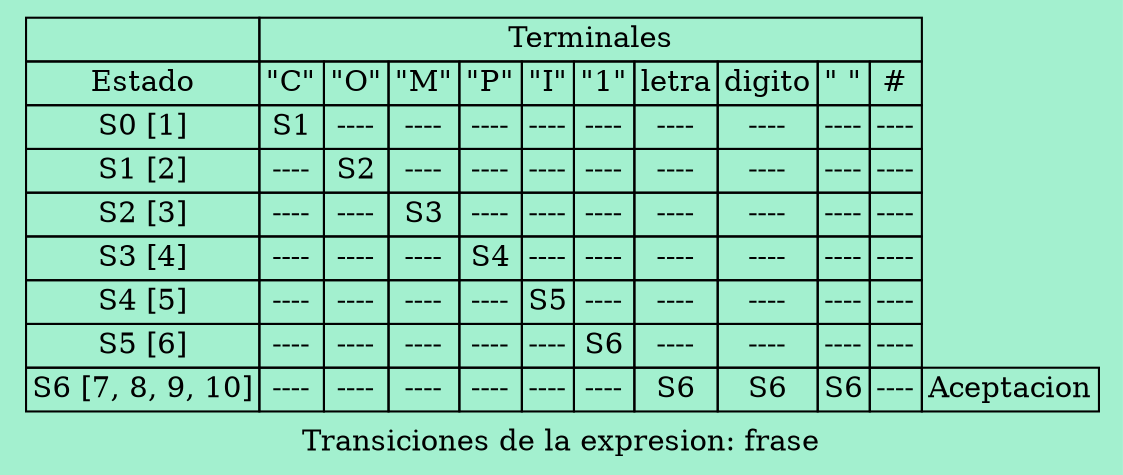 digraph Transiciones{
    rankdir=LR;
    bgcolor = "#A3F0CF"
    node [shape=plaintext];
    edge [arrowhead=empty];
    
    // Encabezado de la tabla
    header [label=
    <
        <table border="0" cellborder="1" cellspacing="0">
            <tr>
                <td></td>
                <td colspan="10">Terminales</td>
            </tr>
            <tr>
                <td>Estado</td><td>"C"</td>
<td>"O"</td>
<td>"M"</td>
<td>"P"</td>
<td>"I"</td>
<td>"1"</td>
<td>letra</td>
<td>digito</td>
<td>" "</td>
<td>#</td>
</tr>
<tr>
                <td>S0 [1]</td>
<td>S1</td><td>----</td><td>----</td><td>----</td><td>----</td><td>----</td><td>----</td><td>----</td><td>----</td><td>----</td></tr>
<tr>
                <td>S1 [2]</td>
<td>----</td><td>S2</td><td>----</td><td>----</td><td>----</td><td>----</td><td>----</td><td>----</td><td>----</td><td>----</td></tr>
<tr>
                <td>S2 [3]</td>
<td>----</td><td>----</td><td>S3</td><td>----</td><td>----</td><td>----</td><td>----</td><td>----</td><td>----</td><td>----</td></tr>
<tr>
                <td>S3 [4]</td>
<td>----</td><td>----</td><td>----</td><td>S4</td><td>----</td><td>----</td><td>----</td><td>----</td><td>----</td><td>----</td></tr>
<tr>
                <td>S4 [5]</td>
<td>----</td><td>----</td><td>----</td><td>----</td><td>S5</td><td>----</td><td>----</td><td>----</td><td>----</td><td>----</td></tr>
<tr>
                <td>S5 [6]</td>
<td>----</td><td>----</td><td>----</td><td>----</td><td>----</td><td>S6</td><td>----</td><td>----</td><td>----</td><td>----</td></tr>
<tr>
                <td>S6 [7, 8, 9, 10]</td>
<td>----</td><td>----</td><td>----</td><td>----</td><td>----</td><td>----</td><td>S6</td><td>S6</td><td>S6</td><td>----</td><td>Aceptacion</td></tr>
        </table>
    >];
label="Transiciones de la expresion: frase"}
